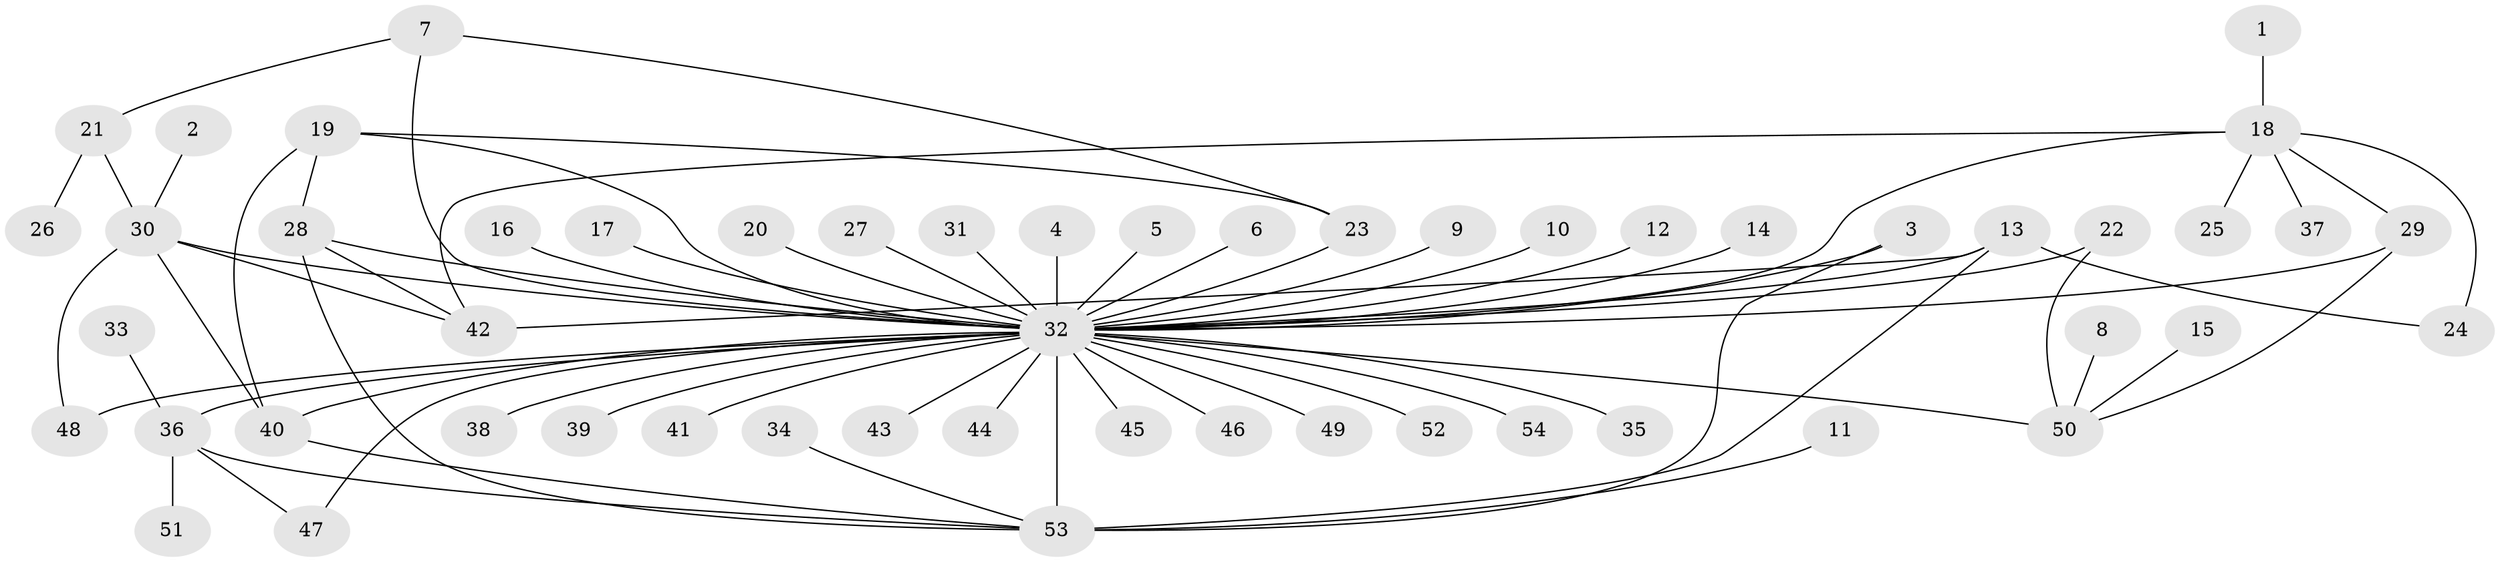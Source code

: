 // original degree distribution, {10: 0.009345794392523364, 1: 0.48598130841121495, 2: 0.24299065420560748, 42: 0.009345794392523364, 4: 0.037383177570093455, 12: 0.009345794392523364, 7: 0.009345794392523364, 8: 0.018691588785046728, 3: 0.102803738317757, 5: 0.028037383177570093, 6: 0.037383177570093455, 9: 0.009345794392523364}
// Generated by graph-tools (version 1.1) at 2025/49/03/09/25 03:49:56]
// undirected, 54 vertices, 73 edges
graph export_dot {
graph [start="1"]
  node [color=gray90,style=filled];
  1;
  2;
  3;
  4;
  5;
  6;
  7;
  8;
  9;
  10;
  11;
  12;
  13;
  14;
  15;
  16;
  17;
  18;
  19;
  20;
  21;
  22;
  23;
  24;
  25;
  26;
  27;
  28;
  29;
  30;
  31;
  32;
  33;
  34;
  35;
  36;
  37;
  38;
  39;
  40;
  41;
  42;
  43;
  44;
  45;
  46;
  47;
  48;
  49;
  50;
  51;
  52;
  53;
  54;
  1 -- 18 [weight=1.0];
  2 -- 30 [weight=1.0];
  3 -- 32 [weight=1.0];
  3 -- 53 [weight=1.0];
  4 -- 32 [weight=1.0];
  5 -- 32 [weight=1.0];
  6 -- 32 [weight=1.0];
  7 -- 21 [weight=1.0];
  7 -- 23 [weight=1.0];
  7 -- 32 [weight=1.0];
  8 -- 50 [weight=1.0];
  9 -- 32 [weight=1.0];
  10 -- 32 [weight=1.0];
  11 -- 53 [weight=1.0];
  12 -- 32 [weight=1.0];
  13 -- 24 [weight=1.0];
  13 -- 32 [weight=2.0];
  13 -- 42 [weight=1.0];
  13 -- 53 [weight=1.0];
  14 -- 32 [weight=1.0];
  15 -- 50 [weight=1.0];
  16 -- 32 [weight=1.0];
  17 -- 32 [weight=1.0];
  18 -- 24 [weight=1.0];
  18 -- 25 [weight=1.0];
  18 -- 29 [weight=1.0];
  18 -- 32 [weight=1.0];
  18 -- 37 [weight=1.0];
  18 -- 42 [weight=1.0];
  19 -- 23 [weight=1.0];
  19 -- 28 [weight=1.0];
  19 -- 32 [weight=1.0];
  19 -- 40 [weight=1.0];
  20 -- 32 [weight=1.0];
  21 -- 26 [weight=1.0];
  21 -- 30 [weight=1.0];
  22 -- 32 [weight=1.0];
  22 -- 50 [weight=1.0];
  23 -- 32 [weight=1.0];
  27 -- 32 [weight=1.0];
  28 -- 32 [weight=1.0];
  28 -- 42 [weight=1.0];
  28 -- 53 [weight=1.0];
  29 -- 32 [weight=1.0];
  29 -- 50 [weight=1.0];
  30 -- 32 [weight=2.0];
  30 -- 40 [weight=1.0];
  30 -- 42 [weight=1.0];
  30 -- 48 [weight=1.0];
  31 -- 32 [weight=1.0];
  32 -- 35 [weight=1.0];
  32 -- 36 [weight=2.0];
  32 -- 38 [weight=1.0];
  32 -- 39 [weight=1.0];
  32 -- 40 [weight=2.0];
  32 -- 41 [weight=1.0];
  32 -- 43 [weight=1.0];
  32 -- 44 [weight=1.0];
  32 -- 45 [weight=1.0];
  32 -- 46 [weight=1.0];
  32 -- 47 [weight=1.0];
  32 -- 48 [weight=1.0];
  32 -- 49 [weight=1.0];
  32 -- 50 [weight=2.0];
  32 -- 52 [weight=1.0];
  32 -- 53 [weight=4.0];
  32 -- 54 [weight=1.0];
  33 -- 36 [weight=1.0];
  34 -- 53 [weight=1.0];
  36 -- 47 [weight=1.0];
  36 -- 51 [weight=1.0];
  36 -- 53 [weight=1.0];
  40 -- 53 [weight=1.0];
}
